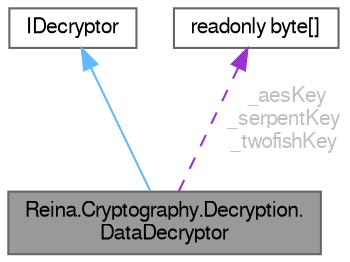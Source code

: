digraph "Reina.Cryptography.Decryption.DataDecryptor"
{
 // LATEX_PDF_SIZE
  bgcolor="transparent";
  edge [fontname=FreeSans,fontsize=10,labelfontname=FreeSans,labelfontsize=10];
  node [fontname=FreeSans,fontsize=10,shape=box,height=0.2,width=0.4];
  Node1 [id="Node000001",label="Reina.Cryptography.Decryption.\lDataDecryptor",height=0.2,width=0.4,color="gray40", fillcolor="grey60", style="filled", fontcolor="black",tooltip="Implements decryption operations using a cascading triple-layered technique with Twofish,..."];
  Node2 -> Node1 [id="edge1_Node000001_Node000002",dir="back",color="steelblue1",style="solid",tooltip=" "];
  Node2 [id="Node000002",label="IDecryptor",height=0.2,width=0.4,color="gray40", fillcolor="white", style="filled",URL="$interface_reina_1_1_cryptography_1_1_interfaces_1_1_i_decryptor.html",tooltip="Defines the contract for the DataDecryptor class that implements data decryption."];
  Node3 -> Node1 [id="edge2_Node000001_Node000003",dir="back",color="darkorchid3",style="dashed",tooltip=" ",label=" _aesKey\n_serpentKey\n_twofishKey",fontcolor="grey" ];
  Node3 [id="Node000003",label="readonly byte[]",height=0.2,width=0.4,color="gray40", fillcolor="white", style="filled",tooltip=" "];
}

